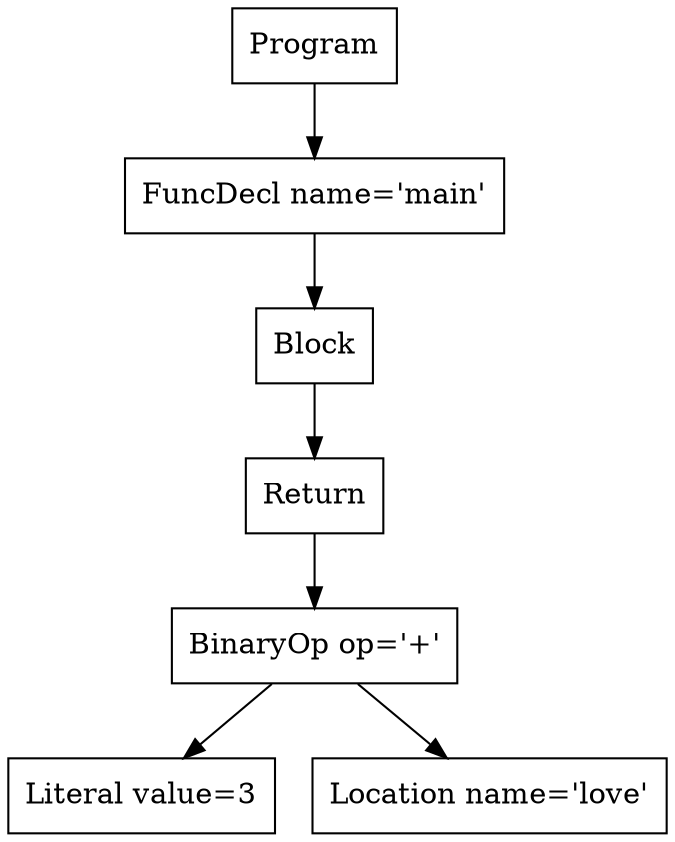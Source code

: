 digraph AST {
5 [shape=box, label="Literal value=3"];
6 [shape=box, label="Location name='love'"];
4 [shape=box, label="BinaryOp op='+'"];
4 -> 5;
4 -> 6;
3 [shape=box, label="Return"];
3 -> 4;
2 [shape=box, label="Block"];
2 -> 3;
1 [shape=box, label="FuncDecl name='main'"];
1 -> 2;
0 [shape=box, label="Program"];
0 -> 1;
}
